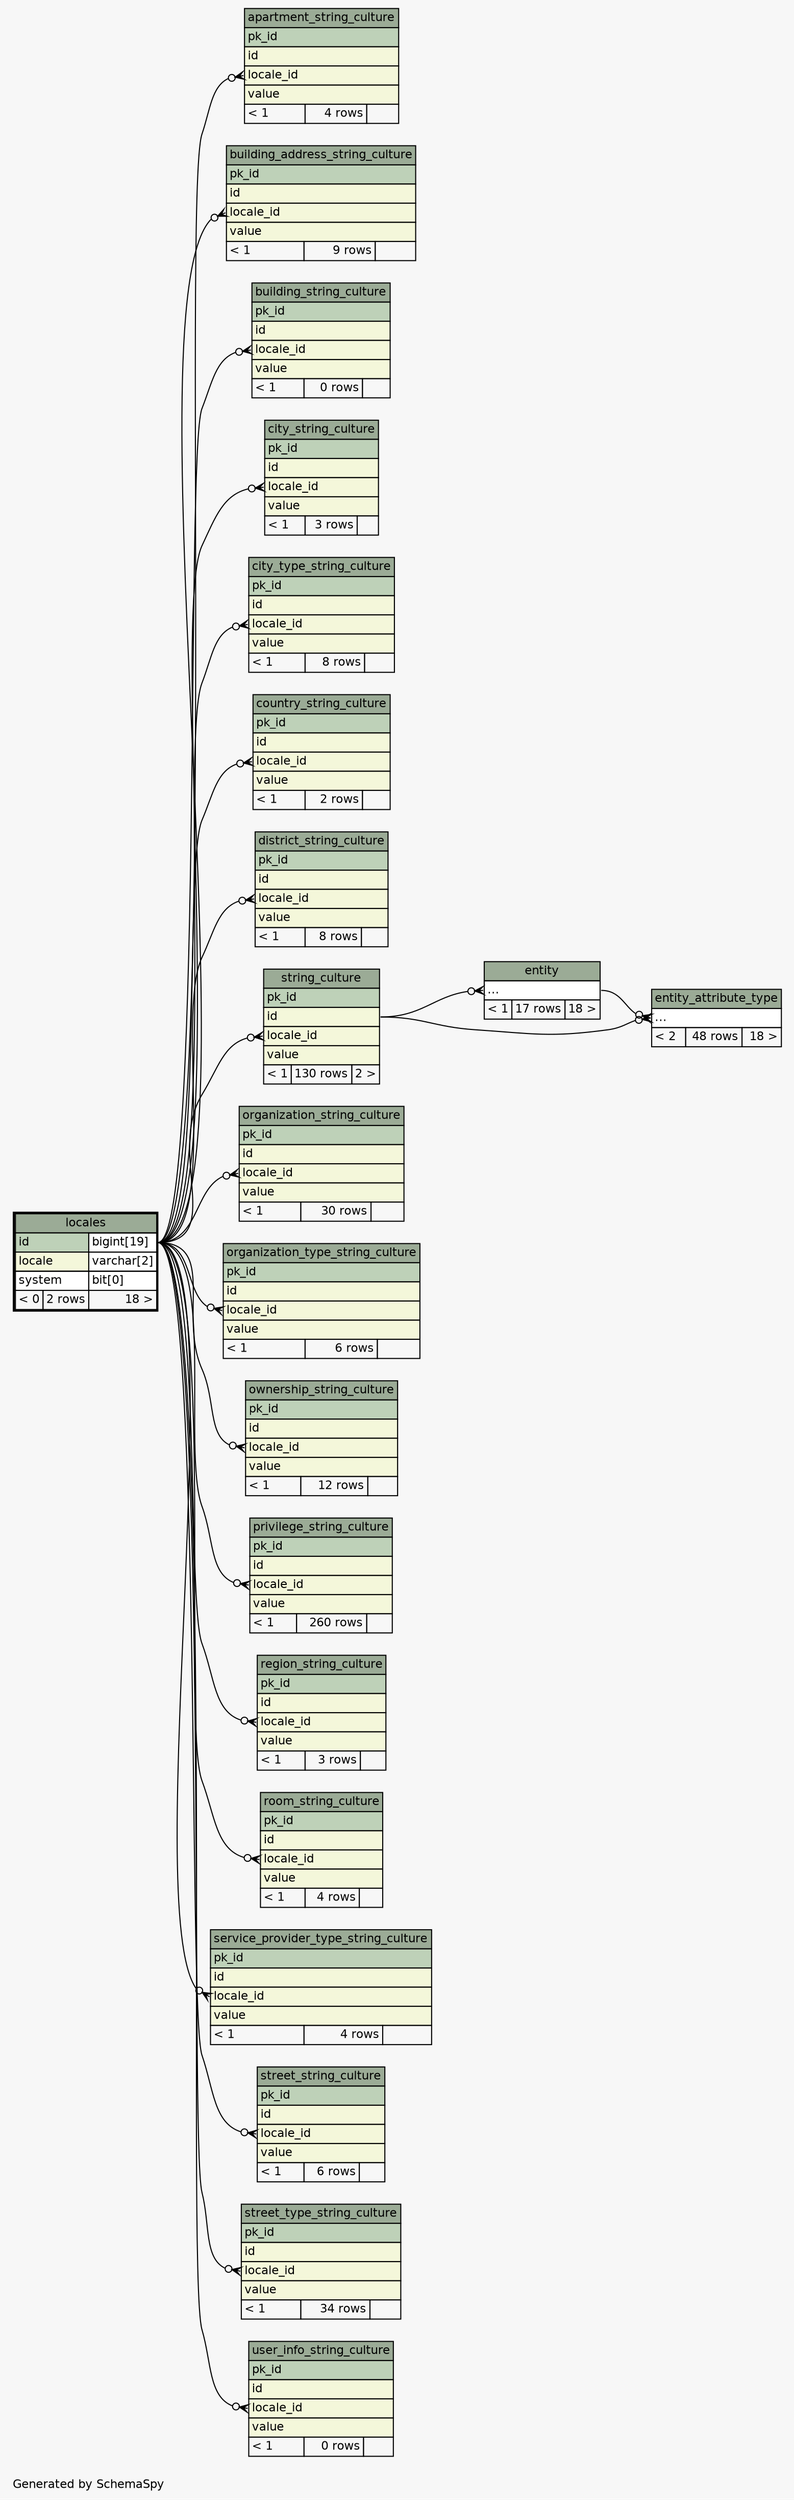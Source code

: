 // dot 2.28.0 on Windows 7 6.1
// SchemaSpy rev 590
digraph "twoDegreesRelationshipsDiagram" {
  graph [
    rankdir="RL"
    bgcolor="#f7f7f7"
    label="\nGenerated by SchemaSpy"
    labeljust="l"
    nodesep="0.18"
    ranksep="0.46"
    fontname="Helvetica"
    fontsize="11"
  ];
  node [
    fontname="Helvetica"
    fontsize="11"
    shape="plaintext"
  ];
  edge [
    arrowsize="0.8"
  ];
  "apartment_string_culture":"locale_id":w -> "locales":"id.type":e [arrowhead=none dir=back arrowtail=crowodot];
  "building_address_string_culture":"locale_id":w -> "locales":"id.type":e [arrowhead=none dir=back arrowtail=crowodot];
  "building_string_culture":"locale_id":w -> "locales":"id.type":e [arrowhead=none dir=back arrowtail=crowodot];
  "city_string_culture":"locale_id":w -> "locales":"id.type":e [arrowhead=none dir=back arrowtail=crowodot];
  "city_type_string_culture":"locale_id":w -> "locales":"id.type":e [arrowhead=none dir=back arrowtail=crowodot];
  "country_string_culture":"locale_id":w -> "locales":"id.type":e [arrowhead=none dir=back arrowtail=crowodot];
  "district_string_culture":"locale_id":w -> "locales":"id.type":e [arrowhead=none dir=back arrowtail=crowodot];
  "entity":"elipses":w -> "string_culture":"id":e [arrowhead=none dir=back arrowtail=crowodot];
  "entity_attribute_type":"elipses":w -> "string_culture":"id":e [arrowhead=none dir=back arrowtail=crowodot];
  "entity_attribute_type":"elipses":w -> "entity":"elipses":e [arrowhead=none dir=back arrowtail=crowodot];
  "organization_string_culture":"locale_id":w -> "locales":"id.type":e [arrowhead=none dir=back arrowtail=crowodot];
  "organization_type_string_culture":"locale_id":w -> "locales":"id.type":e [arrowhead=none dir=back arrowtail=crowodot];
  "ownership_string_culture":"locale_id":w -> "locales":"id.type":e [arrowhead=none dir=back arrowtail=crowodot];
  "privilege_string_culture":"locale_id":w -> "locales":"id.type":e [arrowhead=none dir=back arrowtail=crowodot];
  "region_string_culture":"locale_id":w -> "locales":"id.type":e [arrowhead=none dir=back arrowtail=crowodot];
  "room_string_culture":"locale_id":w -> "locales":"id.type":e [arrowhead=none dir=back arrowtail=crowodot];
  "service_provider_type_string_culture":"locale_id":w -> "locales":"id.type":e [arrowhead=none dir=back arrowtail=crowodot];
  "street_string_culture":"locale_id":w -> "locales":"id.type":e [arrowhead=none dir=back arrowtail=crowodot];
  "street_type_string_culture":"locale_id":w -> "locales":"id.type":e [arrowhead=none dir=back arrowtail=crowodot];
  "string_culture":"locale_id":w -> "locales":"id.type":e [arrowhead=none dir=back arrowtail=crowodot];
  "user_info_string_culture":"locale_id":w -> "locales":"id.type":e [arrowhead=none dir=back arrowtail=crowodot];
  "apartment_string_culture" [
    label=<
    <TABLE BORDER="0" CELLBORDER="1" CELLSPACING="0" BGCOLOR="#ffffff">
      <TR><TD COLSPAN="3" BGCOLOR="#9bab96" ALIGN="CENTER">apartment_string_culture</TD></TR>
      <TR><TD PORT="pk_id" COLSPAN="3" BGCOLOR="#bed1b8" ALIGN="LEFT">pk_id</TD></TR>
      <TR><TD PORT="id" COLSPAN="3" BGCOLOR="#f4f7da" ALIGN="LEFT">id</TD></TR>
      <TR><TD PORT="locale_id" COLSPAN="3" BGCOLOR="#f4f7da" ALIGN="LEFT">locale_id</TD></TR>
      <TR><TD PORT="value" COLSPAN="3" BGCOLOR="#f4f7da" ALIGN="LEFT">value</TD></TR>
      <TR><TD ALIGN="LEFT" BGCOLOR="#f7f7f7">&lt; 1</TD><TD ALIGN="RIGHT" BGCOLOR="#f7f7f7">4 rows</TD><TD ALIGN="RIGHT" BGCOLOR="#f7f7f7">  </TD></TR>
    </TABLE>>
    URL="apartment_string_culture.html"
    tooltip="apartment_string_culture"
  ];
  "building_address_string_culture" [
    label=<
    <TABLE BORDER="0" CELLBORDER="1" CELLSPACING="0" BGCOLOR="#ffffff">
      <TR><TD COLSPAN="3" BGCOLOR="#9bab96" ALIGN="CENTER">building_address_string_culture</TD></TR>
      <TR><TD PORT="pk_id" COLSPAN="3" BGCOLOR="#bed1b8" ALIGN="LEFT">pk_id</TD></TR>
      <TR><TD PORT="id" COLSPAN="3" BGCOLOR="#f4f7da" ALIGN="LEFT">id</TD></TR>
      <TR><TD PORT="locale_id" COLSPAN="3" BGCOLOR="#f4f7da" ALIGN="LEFT">locale_id</TD></TR>
      <TR><TD PORT="value" COLSPAN="3" BGCOLOR="#f4f7da" ALIGN="LEFT">value</TD></TR>
      <TR><TD ALIGN="LEFT" BGCOLOR="#f7f7f7">&lt; 1</TD><TD ALIGN="RIGHT" BGCOLOR="#f7f7f7">9 rows</TD><TD ALIGN="RIGHT" BGCOLOR="#f7f7f7">  </TD></TR>
    </TABLE>>
    URL="building_address_string_culture.html"
    tooltip="building_address_string_culture"
  ];
  "building_string_culture" [
    label=<
    <TABLE BORDER="0" CELLBORDER="1" CELLSPACING="0" BGCOLOR="#ffffff">
      <TR><TD COLSPAN="3" BGCOLOR="#9bab96" ALIGN="CENTER">building_string_culture</TD></TR>
      <TR><TD PORT="pk_id" COLSPAN="3" BGCOLOR="#bed1b8" ALIGN="LEFT">pk_id</TD></TR>
      <TR><TD PORT="id" COLSPAN="3" BGCOLOR="#f4f7da" ALIGN="LEFT">id</TD></TR>
      <TR><TD PORT="locale_id" COLSPAN="3" BGCOLOR="#f4f7da" ALIGN="LEFT">locale_id</TD></TR>
      <TR><TD PORT="value" COLSPAN="3" BGCOLOR="#f4f7da" ALIGN="LEFT">value</TD></TR>
      <TR><TD ALIGN="LEFT" BGCOLOR="#f7f7f7">&lt; 1</TD><TD ALIGN="RIGHT" BGCOLOR="#f7f7f7">0 rows</TD><TD ALIGN="RIGHT" BGCOLOR="#f7f7f7">  </TD></TR>
    </TABLE>>
    URL="building_string_culture.html"
    tooltip="building_string_culture"
  ];
  "city_string_culture" [
    label=<
    <TABLE BORDER="0" CELLBORDER="1" CELLSPACING="0" BGCOLOR="#ffffff">
      <TR><TD COLSPAN="3" BGCOLOR="#9bab96" ALIGN="CENTER">city_string_culture</TD></TR>
      <TR><TD PORT="pk_id" COLSPAN="3" BGCOLOR="#bed1b8" ALIGN="LEFT">pk_id</TD></TR>
      <TR><TD PORT="id" COLSPAN="3" BGCOLOR="#f4f7da" ALIGN="LEFT">id</TD></TR>
      <TR><TD PORT="locale_id" COLSPAN="3" BGCOLOR="#f4f7da" ALIGN="LEFT">locale_id</TD></TR>
      <TR><TD PORT="value" COLSPAN="3" BGCOLOR="#f4f7da" ALIGN="LEFT">value</TD></TR>
      <TR><TD ALIGN="LEFT" BGCOLOR="#f7f7f7">&lt; 1</TD><TD ALIGN="RIGHT" BGCOLOR="#f7f7f7">3 rows</TD><TD ALIGN="RIGHT" BGCOLOR="#f7f7f7">  </TD></TR>
    </TABLE>>
    URL="city_string_culture.html"
    tooltip="city_string_culture"
  ];
  "city_type_string_culture" [
    label=<
    <TABLE BORDER="0" CELLBORDER="1" CELLSPACING="0" BGCOLOR="#ffffff">
      <TR><TD COLSPAN="3" BGCOLOR="#9bab96" ALIGN="CENTER">city_type_string_culture</TD></TR>
      <TR><TD PORT="pk_id" COLSPAN="3" BGCOLOR="#bed1b8" ALIGN="LEFT">pk_id</TD></TR>
      <TR><TD PORT="id" COLSPAN="3" BGCOLOR="#f4f7da" ALIGN="LEFT">id</TD></TR>
      <TR><TD PORT="locale_id" COLSPAN="3" BGCOLOR="#f4f7da" ALIGN="LEFT">locale_id</TD></TR>
      <TR><TD PORT="value" COLSPAN="3" BGCOLOR="#f4f7da" ALIGN="LEFT">value</TD></TR>
      <TR><TD ALIGN="LEFT" BGCOLOR="#f7f7f7">&lt; 1</TD><TD ALIGN="RIGHT" BGCOLOR="#f7f7f7">8 rows</TD><TD ALIGN="RIGHT" BGCOLOR="#f7f7f7">  </TD></TR>
    </TABLE>>
    URL="city_type_string_culture.html"
    tooltip="city_type_string_culture"
  ];
  "country_string_culture" [
    label=<
    <TABLE BORDER="0" CELLBORDER="1" CELLSPACING="0" BGCOLOR="#ffffff">
      <TR><TD COLSPAN="3" BGCOLOR="#9bab96" ALIGN="CENTER">country_string_culture</TD></TR>
      <TR><TD PORT="pk_id" COLSPAN="3" BGCOLOR="#bed1b8" ALIGN="LEFT">pk_id</TD></TR>
      <TR><TD PORT="id" COLSPAN="3" BGCOLOR="#f4f7da" ALIGN="LEFT">id</TD></TR>
      <TR><TD PORT="locale_id" COLSPAN="3" BGCOLOR="#f4f7da" ALIGN="LEFT">locale_id</TD></TR>
      <TR><TD PORT="value" COLSPAN="3" BGCOLOR="#f4f7da" ALIGN="LEFT">value</TD></TR>
      <TR><TD ALIGN="LEFT" BGCOLOR="#f7f7f7">&lt; 1</TD><TD ALIGN="RIGHT" BGCOLOR="#f7f7f7">2 rows</TD><TD ALIGN="RIGHT" BGCOLOR="#f7f7f7">  </TD></TR>
    </TABLE>>
    URL="country_string_culture.html"
    tooltip="country_string_culture"
  ];
  "district_string_culture" [
    label=<
    <TABLE BORDER="0" CELLBORDER="1" CELLSPACING="0" BGCOLOR="#ffffff">
      <TR><TD COLSPAN="3" BGCOLOR="#9bab96" ALIGN="CENTER">district_string_culture</TD></TR>
      <TR><TD PORT="pk_id" COLSPAN="3" BGCOLOR="#bed1b8" ALIGN="LEFT">pk_id</TD></TR>
      <TR><TD PORT="id" COLSPAN="3" BGCOLOR="#f4f7da" ALIGN="LEFT">id</TD></TR>
      <TR><TD PORT="locale_id" COLSPAN="3" BGCOLOR="#f4f7da" ALIGN="LEFT">locale_id</TD></TR>
      <TR><TD PORT="value" COLSPAN="3" BGCOLOR="#f4f7da" ALIGN="LEFT">value</TD></TR>
      <TR><TD ALIGN="LEFT" BGCOLOR="#f7f7f7">&lt; 1</TD><TD ALIGN="RIGHT" BGCOLOR="#f7f7f7">8 rows</TD><TD ALIGN="RIGHT" BGCOLOR="#f7f7f7">  </TD></TR>
    </TABLE>>
    URL="district_string_culture.html"
    tooltip="district_string_culture"
  ];
  "entity" [
    label=<
    <TABLE BORDER="0" CELLBORDER="1" CELLSPACING="0" BGCOLOR="#ffffff">
      <TR><TD COLSPAN="3" BGCOLOR="#9bab96" ALIGN="CENTER">entity</TD></TR>
      <TR><TD PORT="elipses" COLSPAN="3" ALIGN="LEFT">...</TD></TR>
      <TR><TD ALIGN="LEFT" BGCOLOR="#f7f7f7">&lt; 1</TD><TD ALIGN="RIGHT" BGCOLOR="#f7f7f7">17 rows</TD><TD ALIGN="RIGHT" BGCOLOR="#f7f7f7">18 &gt;</TD></TR>
    </TABLE>>
    URL="entity.html"
    tooltip="entity"
  ];
  "entity_attribute_type" [
    label=<
    <TABLE BORDER="0" CELLBORDER="1" CELLSPACING="0" BGCOLOR="#ffffff">
      <TR><TD COLSPAN="3" BGCOLOR="#9bab96" ALIGN="CENTER">entity_attribute_type</TD></TR>
      <TR><TD PORT="elipses" COLSPAN="3" ALIGN="LEFT">...</TD></TR>
      <TR><TD ALIGN="LEFT" BGCOLOR="#f7f7f7">&lt; 2</TD><TD ALIGN="RIGHT" BGCOLOR="#f7f7f7">48 rows</TD><TD ALIGN="RIGHT" BGCOLOR="#f7f7f7">18 &gt;</TD></TR>
    </TABLE>>
    URL="entity_attribute_type.html"
    tooltip="entity_attribute_type"
  ];
  "locales" [
    label=<
    <TABLE BORDER="2" CELLBORDER="1" CELLSPACING="0" BGCOLOR="#ffffff">
      <TR><TD COLSPAN="3" BGCOLOR="#9bab96" ALIGN="CENTER">locales</TD></TR>
      <TR><TD PORT="id" COLSPAN="2" BGCOLOR="#bed1b8" ALIGN="LEFT">id</TD><TD PORT="id.type" ALIGN="LEFT">bigint[19]</TD></TR>
      <TR><TD PORT="locale" COLSPAN="2" BGCOLOR="#f4f7da" ALIGN="LEFT">locale</TD><TD PORT="locale.type" ALIGN="LEFT">varchar[2]</TD></TR>
      <TR><TD PORT="system" COLSPAN="2" ALIGN="LEFT">system</TD><TD PORT="system.type" ALIGN="LEFT">bit[0]</TD></TR>
      <TR><TD ALIGN="LEFT" BGCOLOR="#f7f7f7">&lt; 0</TD><TD ALIGN="RIGHT" BGCOLOR="#f7f7f7">2 rows</TD><TD ALIGN="RIGHT" BGCOLOR="#f7f7f7">18 &gt;</TD></TR>
    </TABLE>>
    URL="locales.html"
    tooltip="locales"
  ];
  "organization_string_culture" [
    label=<
    <TABLE BORDER="0" CELLBORDER="1" CELLSPACING="0" BGCOLOR="#ffffff">
      <TR><TD COLSPAN="3" BGCOLOR="#9bab96" ALIGN="CENTER">organization_string_culture</TD></TR>
      <TR><TD PORT="pk_id" COLSPAN="3" BGCOLOR="#bed1b8" ALIGN="LEFT">pk_id</TD></TR>
      <TR><TD PORT="id" COLSPAN="3" BGCOLOR="#f4f7da" ALIGN="LEFT">id</TD></TR>
      <TR><TD PORT="locale_id" COLSPAN="3" BGCOLOR="#f4f7da" ALIGN="LEFT">locale_id</TD></TR>
      <TR><TD PORT="value" COLSPAN="3" BGCOLOR="#f4f7da" ALIGN="LEFT">value</TD></TR>
      <TR><TD ALIGN="LEFT" BGCOLOR="#f7f7f7">&lt; 1</TD><TD ALIGN="RIGHT" BGCOLOR="#f7f7f7">30 rows</TD><TD ALIGN="RIGHT" BGCOLOR="#f7f7f7">  </TD></TR>
    </TABLE>>
    URL="organization_string_culture.html"
    tooltip="organization_string_culture"
  ];
  "organization_type_string_culture" [
    label=<
    <TABLE BORDER="0" CELLBORDER="1" CELLSPACING="0" BGCOLOR="#ffffff">
      <TR><TD COLSPAN="3" BGCOLOR="#9bab96" ALIGN="CENTER">organization_type_string_culture</TD></TR>
      <TR><TD PORT="pk_id" COLSPAN="3" BGCOLOR="#bed1b8" ALIGN="LEFT">pk_id</TD></TR>
      <TR><TD PORT="id" COLSPAN="3" BGCOLOR="#f4f7da" ALIGN="LEFT">id</TD></TR>
      <TR><TD PORT="locale_id" COLSPAN="3" BGCOLOR="#f4f7da" ALIGN="LEFT">locale_id</TD></TR>
      <TR><TD PORT="value" COLSPAN="3" BGCOLOR="#f4f7da" ALIGN="LEFT">value</TD></TR>
      <TR><TD ALIGN="LEFT" BGCOLOR="#f7f7f7">&lt; 1</TD><TD ALIGN="RIGHT" BGCOLOR="#f7f7f7">6 rows</TD><TD ALIGN="RIGHT" BGCOLOR="#f7f7f7">  </TD></TR>
    </TABLE>>
    URL="organization_type_string_culture.html"
    tooltip="organization_type_string_culture"
  ];
  "ownership_string_culture" [
    label=<
    <TABLE BORDER="0" CELLBORDER="1" CELLSPACING="0" BGCOLOR="#ffffff">
      <TR><TD COLSPAN="3" BGCOLOR="#9bab96" ALIGN="CENTER">ownership_string_culture</TD></TR>
      <TR><TD PORT="pk_id" COLSPAN="3" BGCOLOR="#bed1b8" ALIGN="LEFT">pk_id</TD></TR>
      <TR><TD PORT="id" COLSPAN="3" BGCOLOR="#f4f7da" ALIGN="LEFT">id</TD></TR>
      <TR><TD PORT="locale_id" COLSPAN="3" BGCOLOR="#f4f7da" ALIGN="LEFT">locale_id</TD></TR>
      <TR><TD PORT="value" COLSPAN="3" BGCOLOR="#f4f7da" ALIGN="LEFT">value</TD></TR>
      <TR><TD ALIGN="LEFT" BGCOLOR="#f7f7f7">&lt; 1</TD><TD ALIGN="RIGHT" BGCOLOR="#f7f7f7">12 rows</TD><TD ALIGN="RIGHT" BGCOLOR="#f7f7f7">  </TD></TR>
    </TABLE>>
    URL="ownership_string_culture.html"
    tooltip="ownership_string_culture"
  ];
  "privilege_string_culture" [
    label=<
    <TABLE BORDER="0" CELLBORDER="1" CELLSPACING="0" BGCOLOR="#ffffff">
      <TR><TD COLSPAN="3" BGCOLOR="#9bab96" ALIGN="CENTER">privilege_string_culture</TD></TR>
      <TR><TD PORT="pk_id" COLSPAN="3" BGCOLOR="#bed1b8" ALIGN="LEFT">pk_id</TD></TR>
      <TR><TD PORT="id" COLSPAN="3" BGCOLOR="#f4f7da" ALIGN="LEFT">id</TD></TR>
      <TR><TD PORT="locale_id" COLSPAN="3" BGCOLOR="#f4f7da" ALIGN="LEFT">locale_id</TD></TR>
      <TR><TD PORT="value" COLSPAN="3" BGCOLOR="#f4f7da" ALIGN="LEFT">value</TD></TR>
      <TR><TD ALIGN="LEFT" BGCOLOR="#f7f7f7">&lt; 1</TD><TD ALIGN="RIGHT" BGCOLOR="#f7f7f7">260 rows</TD><TD ALIGN="RIGHT" BGCOLOR="#f7f7f7">  </TD></TR>
    </TABLE>>
    URL="privilege_string_culture.html"
    tooltip="privilege_string_culture"
  ];
  "region_string_culture" [
    label=<
    <TABLE BORDER="0" CELLBORDER="1" CELLSPACING="0" BGCOLOR="#ffffff">
      <TR><TD COLSPAN="3" BGCOLOR="#9bab96" ALIGN="CENTER">region_string_culture</TD></TR>
      <TR><TD PORT="pk_id" COLSPAN="3" BGCOLOR="#bed1b8" ALIGN="LEFT">pk_id</TD></TR>
      <TR><TD PORT="id" COLSPAN="3" BGCOLOR="#f4f7da" ALIGN="LEFT">id</TD></TR>
      <TR><TD PORT="locale_id" COLSPAN="3" BGCOLOR="#f4f7da" ALIGN="LEFT">locale_id</TD></TR>
      <TR><TD PORT="value" COLSPAN="3" BGCOLOR="#f4f7da" ALIGN="LEFT">value</TD></TR>
      <TR><TD ALIGN="LEFT" BGCOLOR="#f7f7f7">&lt; 1</TD><TD ALIGN="RIGHT" BGCOLOR="#f7f7f7">3 rows</TD><TD ALIGN="RIGHT" BGCOLOR="#f7f7f7">  </TD></TR>
    </TABLE>>
    URL="region_string_culture.html"
    tooltip="region_string_culture"
  ];
  "room_string_culture" [
    label=<
    <TABLE BORDER="0" CELLBORDER="1" CELLSPACING="0" BGCOLOR="#ffffff">
      <TR><TD COLSPAN="3" BGCOLOR="#9bab96" ALIGN="CENTER">room_string_culture</TD></TR>
      <TR><TD PORT="pk_id" COLSPAN="3" BGCOLOR="#bed1b8" ALIGN="LEFT">pk_id</TD></TR>
      <TR><TD PORT="id" COLSPAN="3" BGCOLOR="#f4f7da" ALIGN="LEFT">id</TD></TR>
      <TR><TD PORT="locale_id" COLSPAN="3" BGCOLOR="#f4f7da" ALIGN="LEFT">locale_id</TD></TR>
      <TR><TD PORT="value" COLSPAN="3" BGCOLOR="#f4f7da" ALIGN="LEFT">value</TD></TR>
      <TR><TD ALIGN="LEFT" BGCOLOR="#f7f7f7">&lt; 1</TD><TD ALIGN="RIGHT" BGCOLOR="#f7f7f7">4 rows</TD><TD ALIGN="RIGHT" BGCOLOR="#f7f7f7">  </TD></TR>
    </TABLE>>
    URL="room_string_culture.html"
    tooltip="room_string_culture"
  ];
  "service_provider_type_string_culture" [
    label=<
    <TABLE BORDER="0" CELLBORDER="1" CELLSPACING="0" BGCOLOR="#ffffff">
      <TR><TD COLSPAN="3" BGCOLOR="#9bab96" ALIGN="CENTER">service_provider_type_string_culture</TD></TR>
      <TR><TD PORT="pk_id" COLSPAN="3" BGCOLOR="#bed1b8" ALIGN="LEFT">pk_id</TD></TR>
      <TR><TD PORT="id" COLSPAN="3" BGCOLOR="#f4f7da" ALIGN="LEFT">id</TD></TR>
      <TR><TD PORT="locale_id" COLSPAN="3" BGCOLOR="#f4f7da" ALIGN="LEFT">locale_id</TD></TR>
      <TR><TD PORT="value" COLSPAN="3" BGCOLOR="#f4f7da" ALIGN="LEFT">value</TD></TR>
      <TR><TD ALIGN="LEFT" BGCOLOR="#f7f7f7">&lt; 1</TD><TD ALIGN="RIGHT" BGCOLOR="#f7f7f7">4 rows</TD><TD ALIGN="RIGHT" BGCOLOR="#f7f7f7">  </TD></TR>
    </TABLE>>
    URL="service_provider_type_string_culture.html"
    tooltip="service_provider_type_string_culture"
  ];
  "street_string_culture" [
    label=<
    <TABLE BORDER="0" CELLBORDER="1" CELLSPACING="0" BGCOLOR="#ffffff">
      <TR><TD COLSPAN="3" BGCOLOR="#9bab96" ALIGN="CENTER">street_string_culture</TD></TR>
      <TR><TD PORT="pk_id" COLSPAN="3" BGCOLOR="#bed1b8" ALIGN="LEFT">pk_id</TD></TR>
      <TR><TD PORT="id" COLSPAN="3" BGCOLOR="#f4f7da" ALIGN="LEFT">id</TD></TR>
      <TR><TD PORT="locale_id" COLSPAN="3" BGCOLOR="#f4f7da" ALIGN="LEFT">locale_id</TD></TR>
      <TR><TD PORT="value" COLSPAN="3" BGCOLOR="#f4f7da" ALIGN="LEFT">value</TD></TR>
      <TR><TD ALIGN="LEFT" BGCOLOR="#f7f7f7">&lt; 1</TD><TD ALIGN="RIGHT" BGCOLOR="#f7f7f7">6 rows</TD><TD ALIGN="RIGHT" BGCOLOR="#f7f7f7">  </TD></TR>
    </TABLE>>
    URL="street_string_culture.html"
    tooltip="street_string_culture"
  ];
  "street_type_string_culture" [
    label=<
    <TABLE BORDER="0" CELLBORDER="1" CELLSPACING="0" BGCOLOR="#ffffff">
      <TR><TD COLSPAN="3" BGCOLOR="#9bab96" ALIGN="CENTER">street_type_string_culture</TD></TR>
      <TR><TD PORT="pk_id" COLSPAN="3" BGCOLOR="#bed1b8" ALIGN="LEFT">pk_id</TD></TR>
      <TR><TD PORT="id" COLSPAN="3" BGCOLOR="#f4f7da" ALIGN="LEFT">id</TD></TR>
      <TR><TD PORT="locale_id" COLSPAN="3" BGCOLOR="#f4f7da" ALIGN="LEFT">locale_id</TD></TR>
      <TR><TD PORT="value" COLSPAN="3" BGCOLOR="#f4f7da" ALIGN="LEFT">value</TD></TR>
      <TR><TD ALIGN="LEFT" BGCOLOR="#f7f7f7">&lt; 1</TD><TD ALIGN="RIGHT" BGCOLOR="#f7f7f7">34 rows</TD><TD ALIGN="RIGHT" BGCOLOR="#f7f7f7">  </TD></TR>
    </TABLE>>
    URL="street_type_string_culture.html"
    tooltip="street_type_string_culture"
  ];
  "string_culture" [
    label=<
    <TABLE BORDER="0" CELLBORDER="1" CELLSPACING="0" BGCOLOR="#ffffff">
      <TR><TD COLSPAN="3" BGCOLOR="#9bab96" ALIGN="CENTER">string_culture</TD></TR>
      <TR><TD PORT="pk_id" COLSPAN="3" BGCOLOR="#bed1b8" ALIGN="LEFT">pk_id</TD></TR>
      <TR><TD PORT="id" COLSPAN="3" BGCOLOR="#f4f7da" ALIGN="LEFT">id</TD></TR>
      <TR><TD PORT="locale_id" COLSPAN="3" BGCOLOR="#f4f7da" ALIGN="LEFT">locale_id</TD></TR>
      <TR><TD PORT="value" COLSPAN="3" BGCOLOR="#f4f7da" ALIGN="LEFT">value</TD></TR>
      <TR><TD ALIGN="LEFT" BGCOLOR="#f7f7f7">&lt; 1</TD><TD ALIGN="RIGHT" BGCOLOR="#f7f7f7">130 rows</TD><TD ALIGN="RIGHT" BGCOLOR="#f7f7f7">2 &gt;</TD></TR>
    </TABLE>>
    URL="string_culture.html"
    tooltip="string_culture"
  ];
  "user_info_string_culture" [
    label=<
    <TABLE BORDER="0" CELLBORDER="1" CELLSPACING="0" BGCOLOR="#ffffff">
      <TR><TD COLSPAN="3" BGCOLOR="#9bab96" ALIGN="CENTER">user_info_string_culture</TD></TR>
      <TR><TD PORT="pk_id" COLSPAN="3" BGCOLOR="#bed1b8" ALIGN="LEFT">pk_id</TD></TR>
      <TR><TD PORT="id" COLSPAN="3" BGCOLOR="#f4f7da" ALIGN="LEFT">id</TD></TR>
      <TR><TD PORT="locale_id" COLSPAN="3" BGCOLOR="#f4f7da" ALIGN="LEFT">locale_id</TD></TR>
      <TR><TD PORT="value" COLSPAN="3" BGCOLOR="#f4f7da" ALIGN="LEFT">value</TD></TR>
      <TR><TD ALIGN="LEFT" BGCOLOR="#f7f7f7">&lt; 1</TD><TD ALIGN="RIGHT" BGCOLOR="#f7f7f7">0 rows</TD><TD ALIGN="RIGHT" BGCOLOR="#f7f7f7">  </TD></TR>
    </TABLE>>
    URL="user_info_string_culture.html"
    tooltip="user_info_string_culture"
  ];
}
